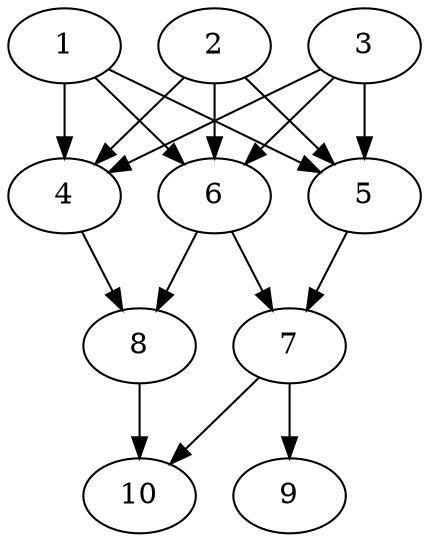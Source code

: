 // DAG automatically generated by daggen at Thu Oct  3 13:58:04 2019
// ./daggen --dot -n 10 --ccr 0.3 --fat 0.5 --regular 0.7 --density 0.9 --mindata 5242880 --maxdata 52428800 
digraph G {
  1 [size="58542080", alpha="0.02", expect_size="17562624"] 
  1 -> 4 [size ="17562624"]
  1 -> 5 [size ="17562624"]
  1 -> 6 [size ="17562624"]
  2 [size="170690560", alpha="0.16", expect_size="51207168"] 
  2 -> 4 [size ="51207168"]
  2 -> 5 [size ="51207168"]
  2 -> 6 [size ="51207168"]
  3 [size="69440853", alpha="0.17", expect_size="20832256"] 
  3 -> 4 [size ="20832256"]
  3 -> 5 [size ="20832256"]
  3 -> 6 [size ="20832256"]
  4 [size="69461333", alpha="0.15", expect_size="20838400"] 
  4 -> 8 [size ="20838400"]
  5 [size="102188373", alpha="0.05", expect_size="30656512"] 
  5 -> 7 [size ="30656512"]
  6 [size="136454827", alpha="0.20", expect_size="40936448"] 
  6 -> 7 [size ="40936448"]
  6 -> 8 [size ="40936448"]
  7 [size="128139947", alpha="0.10", expect_size="38441984"] 
  7 -> 9 [size ="38441984"]
  7 -> 10 [size ="38441984"]
  8 [size="55644160", alpha="0.16", expect_size="16693248"] 
  8 -> 10 [size ="16693248"]
  9 [size="127610880", alpha="0.16", expect_size="38283264"] 
  10 [size="70116693", alpha="0.02", expect_size="21035008"] 
}
